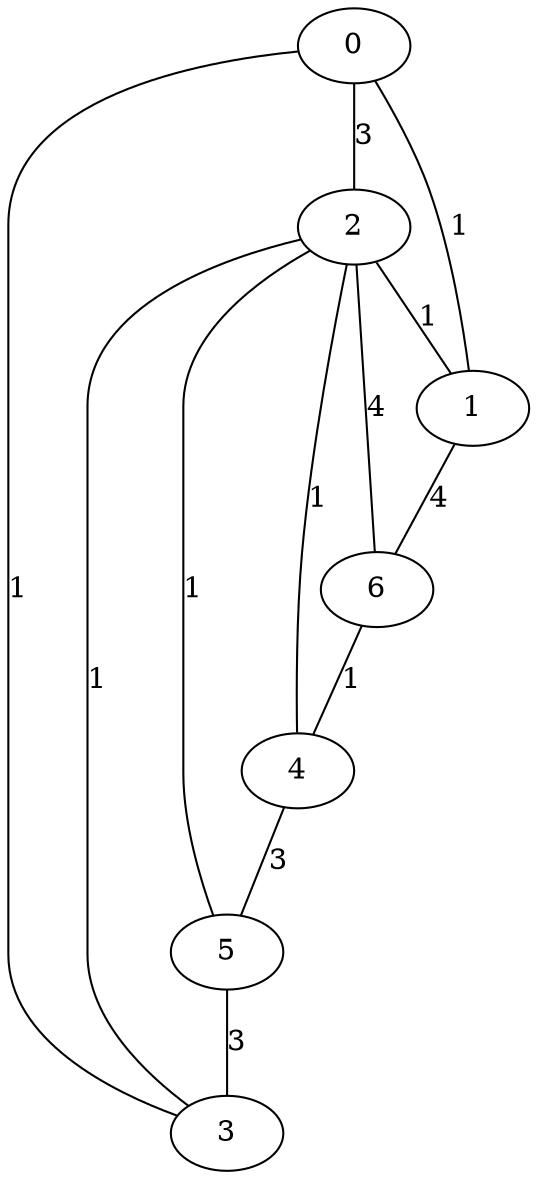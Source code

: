 graph{
0 -- 3[label="1",weight="1"];
0 -- 2[label="3",weight="3"];
0 -- 1[label="1",weight="1"];
1 -- 6[label="4",weight="4"];
2 -- 3[label="1",weight="1"];
2 -- 5[label="1",weight="1"];
2 -- 4[label="1",weight="1"];
2 -- 6[label="4",weight="4"];
2 -- 1[label="1",weight="1"];
4 -- 5[label="3",weight="3"];
5 -- 3[label="3",weight="3"];
6 -- 4[label="1",weight="1"];
}